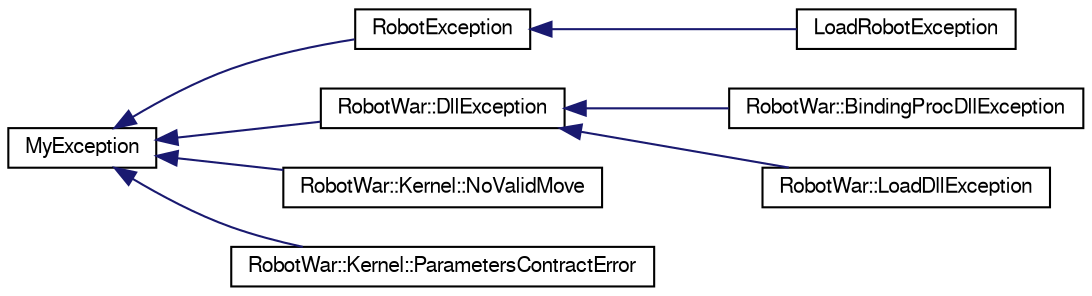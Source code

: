 digraph G
{
  edge [fontname="FreeSans",fontsize="10",labelfontname="FreeSans",labelfontsize="10"];
  node [fontname="FreeSans",fontsize="10",shape=record];
  rankdir=LR;
  Node1 [label="MyException",height=0.2,width=0.4,color="black", fillcolor="white", style="filled",URL="$class_my_exception.html"];
  Node1 -> Node2 [dir=back,color="midnightblue",fontsize="10",style="solid",fontname="FreeSans"];
  Node2 [label="RobotException",height=0.2,width=0.4,color="black", fillcolor="white", style="filled",URL="$class_robot_exception.html"];
  Node2 -> Node3 [dir=back,color="midnightblue",fontsize="10",style="solid",fontname="FreeSans"];
  Node3 [label="LoadRobotException",height=0.2,width=0.4,color="black", fillcolor="white", style="filled",URL="$class_load_robot_exception.html"];
  Node1 -> Node4 [dir=back,color="midnightblue",fontsize="10",style="solid",fontname="FreeSans"];
  Node4 [label="RobotWar::DllException",height=0.2,width=0.4,color="black", fillcolor="white", style="filled",URL="$class_robot_war_1_1_dll_exception.html"];
  Node4 -> Node5 [dir=back,color="midnightblue",fontsize="10",style="solid",fontname="FreeSans"];
  Node5 [label="RobotWar::BindingProcDllException",height=0.2,width=0.4,color="black", fillcolor="white", style="filled",URL="$class_robot_war_1_1_binding_proc_dll_exception.html"];
  Node4 -> Node6 [dir=back,color="midnightblue",fontsize="10",style="solid",fontname="FreeSans"];
  Node6 [label="RobotWar::LoadDllException",height=0.2,width=0.4,color="black", fillcolor="white", style="filled",URL="$class_robot_war_1_1_load_dll_exception.html"];
  Node1 -> Node7 [dir=back,color="midnightblue",fontsize="10",style="solid",fontname="FreeSans"];
  Node7 [label="RobotWar::Kernel::NoValidMove",height=0.2,width=0.4,color="black", fillcolor="white", style="filled",URL="$class_robot_war_1_1_kernel_1_1_no_valid_move.html"];
  Node1 -> Node8 [dir=back,color="midnightblue",fontsize="10",style="solid",fontname="FreeSans"];
  Node8 [label="RobotWar::Kernel::ParametersContractError",height=0.2,width=0.4,color="black", fillcolor="white", style="filled",URL="$class_robot_war_1_1_kernel_1_1_parameters_contract_error.html"];
}
